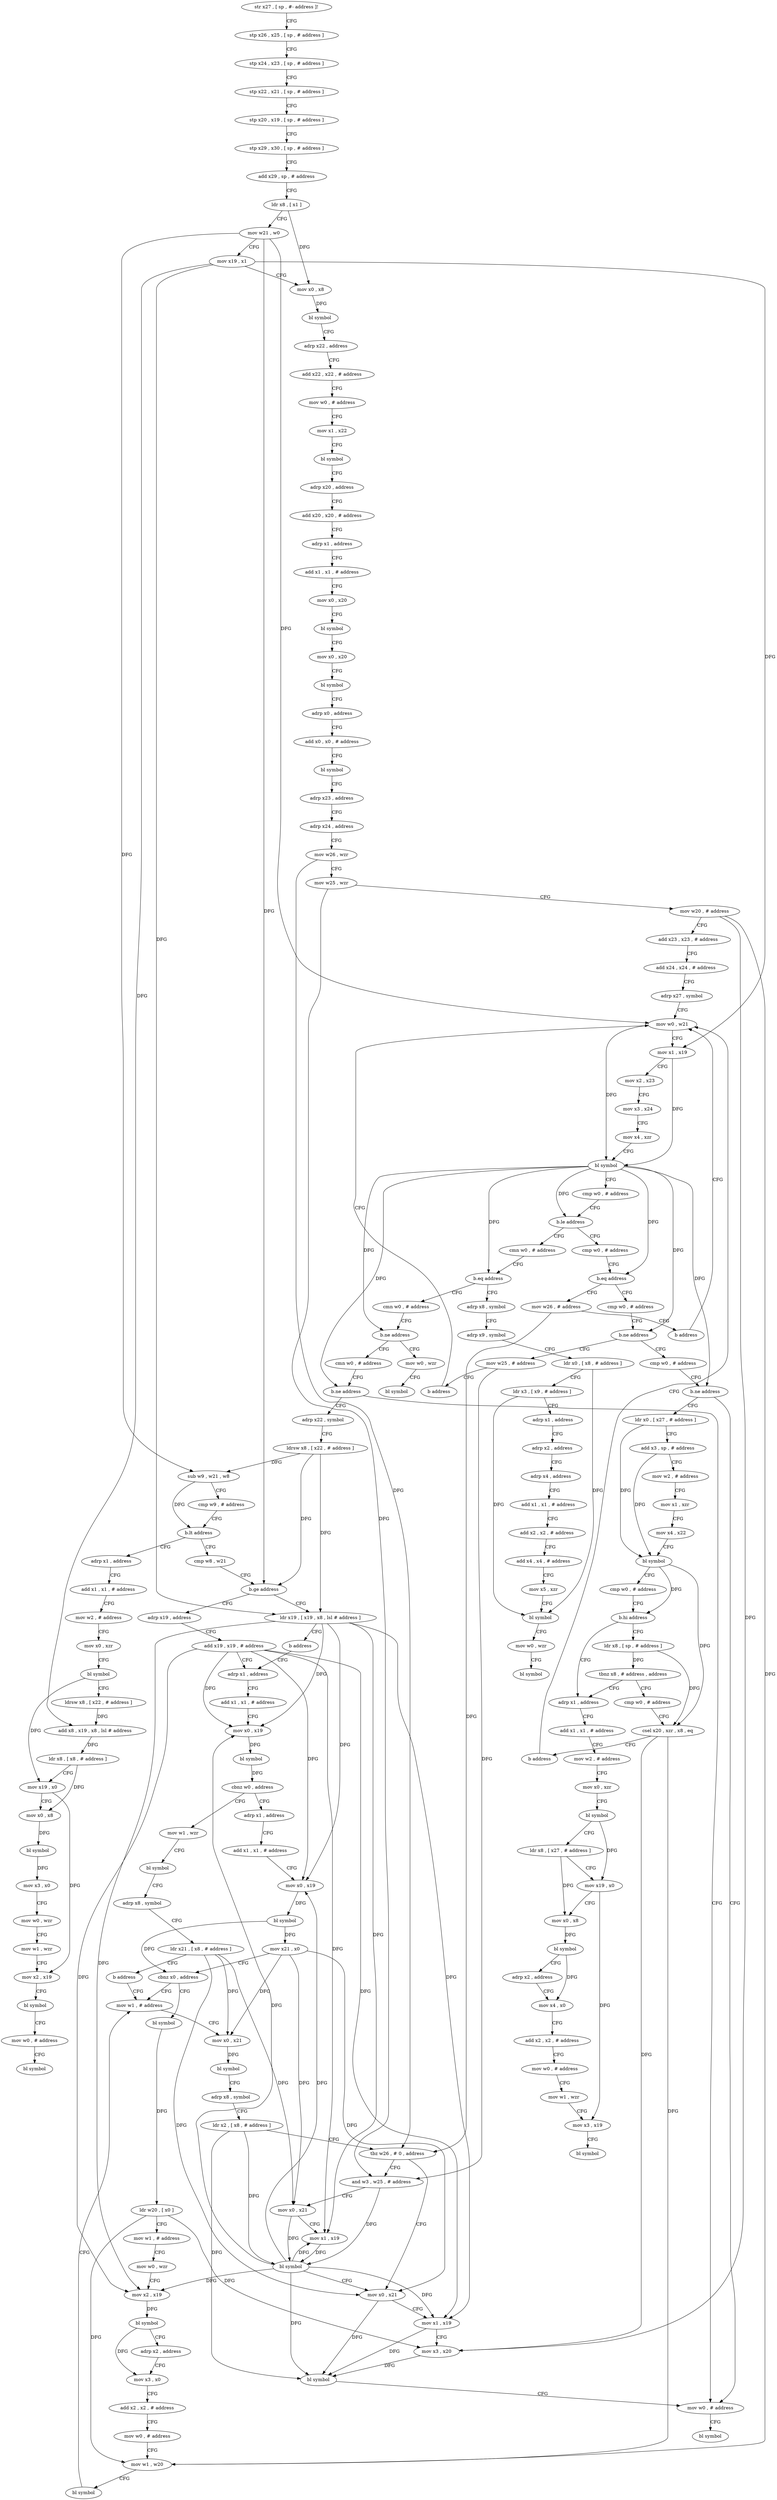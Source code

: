 digraph "func" {
"4200812" [label = "str x27 , [ sp , #- address ]!" ]
"4200816" [label = "stp x26 , x25 , [ sp , # address ]" ]
"4200820" [label = "stp x24 , x23 , [ sp , # address ]" ]
"4200824" [label = "stp x22 , x21 , [ sp , # address ]" ]
"4200828" [label = "stp x20 , x19 , [ sp , # address ]" ]
"4200832" [label = "stp x29 , x30 , [ sp , # address ]" ]
"4200836" [label = "add x29 , sp , # address" ]
"4200840" [label = "ldr x8 , [ x1 ]" ]
"4200844" [label = "mov w21 , w0" ]
"4200848" [label = "mov x19 , x1" ]
"4200852" [label = "mov x0 , x8" ]
"4200856" [label = "bl symbol" ]
"4200860" [label = "adrp x22 , address" ]
"4200864" [label = "add x22 , x22 , # address" ]
"4200868" [label = "mov w0 , # address" ]
"4200872" [label = "mov x1 , x22" ]
"4200876" [label = "bl symbol" ]
"4200880" [label = "adrp x20 , address" ]
"4200884" [label = "add x20 , x20 , # address" ]
"4200888" [label = "adrp x1 , address" ]
"4200892" [label = "add x1 , x1 , # address" ]
"4200896" [label = "mov x0 , x20" ]
"4200900" [label = "bl symbol" ]
"4200904" [label = "mov x0 , x20" ]
"4200908" [label = "bl symbol" ]
"4200912" [label = "adrp x0 , address" ]
"4200916" [label = "add x0 , x0 , # address" ]
"4200920" [label = "bl symbol" ]
"4200924" [label = "adrp x23 , address" ]
"4200928" [label = "adrp x24 , address" ]
"4200932" [label = "mov w26 , wzr" ]
"4200936" [label = "mov w25 , wzr" ]
"4200940" [label = "mov w20 , # address" ]
"4200944" [label = "add x23 , x23 , # address" ]
"4200948" [label = "add x24 , x24 , # address" ]
"4200952" [label = "adrp x27 , symbol" ]
"4200956" [label = "mov w0 , w21" ]
"4201080" [label = "cmn w0 , # address" ]
"4201084" [label = "b.eq address" ]
"4201104" [label = "adrp x8 , symbol" ]
"4201088" [label = "cmn w0 , # address" ]
"4200988" [label = "cmp w0 , # address" ]
"4200992" [label = "b.eq address" ]
"4201012" [label = "mov w26 , # address" ]
"4200996" [label = "cmp w0 , # address" ]
"4201108" [label = "adrp x9 , symbol" ]
"4201112" [label = "ldr x0 , [ x8 , # address ]" ]
"4201116" [label = "ldr x3 , [ x9 , # address ]" ]
"4201120" [label = "adrp x1 , address" ]
"4201124" [label = "adrp x2 , address" ]
"4201128" [label = "adrp x4 , address" ]
"4201132" [label = "add x1 , x1 , # address" ]
"4201136" [label = "add x2 , x2 , # address" ]
"4201140" [label = "add x4 , x4 , # address" ]
"4201144" [label = "mov x5 , xzr" ]
"4201148" [label = "bl symbol" ]
"4201152" [label = "mov w0 , wzr" ]
"4201156" [label = "bl symbol" ]
"4201092" [label = "b.ne address" ]
"4201160" [label = "cmn w0 , # address" ]
"4201096" [label = "mov w0 , wzr" ]
"4201016" [label = "b address" ]
"4201000" [label = "b.ne address" ]
"4201020" [label = "cmp w0 , # address" ]
"4201004" [label = "mov w25 , # address" ]
"4201164" [label = "b.ne address" ]
"4201452" [label = "mov w0 , # address" ]
"4201168" [label = "adrp x22 , symbol" ]
"4201100" [label = "bl symbol" ]
"4200960" [label = "mov x1 , x19" ]
"4200964" [label = "mov x2 , x23" ]
"4200968" [label = "mov x3 , x24" ]
"4200972" [label = "mov x4 , xzr" ]
"4200976" [label = "bl symbol" ]
"4200980" [label = "cmp w0 , # address" ]
"4200984" [label = "b.le address" ]
"4201024" [label = "b.ne address" ]
"4201028" [label = "ldr x0 , [ x27 , # address ]" ]
"4201008" [label = "b address" ]
"4201456" [label = "bl symbol" ]
"4201172" [label = "ldrsw x8 , [ x22 , # address ]" ]
"4201176" [label = "sub w9 , w21 , w8" ]
"4201180" [label = "cmp w9 , # address" ]
"4201184" [label = "b.lt address" ]
"4201260" [label = "cmp w8 , w21" ]
"4201188" [label = "adrp x1 , address" ]
"4201032" [label = "add x3 , sp , # address" ]
"4201036" [label = "mov w2 , # address" ]
"4201040" [label = "mov x1 , xzr" ]
"4201044" [label = "mov x4 , x22" ]
"4201048" [label = "bl symbol" ]
"4201052" [label = "cmp w0 , # address" ]
"4201056" [label = "b.hi address" ]
"4201460" [label = "adrp x1 , address" ]
"4201060" [label = "ldr x8 , [ sp , # address ]" ]
"4201264" [label = "b.ge address" ]
"4201276" [label = "adrp x19 , address" ]
"4201268" [label = "ldr x19 , [ x19 , x8 , lsl # address ]" ]
"4201192" [label = "add x1 , x1 , # address" ]
"4201196" [label = "mov w2 , # address" ]
"4201200" [label = "mov x0 , xzr" ]
"4201204" [label = "bl symbol" ]
"4201208" [label = "ldrsw x8 , [ x22 , # address ]" ]
"4201212" [label = "add x8 , x19 , x8 , lsl # address" ]
"4201216" [label = "ldr x8 , [ x8 , # address ]" ]
"4201220" [label = "mov x19 , x0" ]
"4201224" [label = "mov x0 , x8" ]
"4201228" [label = "bl symbol" ]
"4201232" [label = "mov x3 , x0" ]
"4201236" [label = "mov w0 , wzr" ]
"4201240" [label = "mov w1 , wzr" ]
"4201244" [label = "mov x2 , x19" ]
"4201248" [label = "bl symbol" ]
"4201252" [label = "mov w0 , # address" ]
"4201256" [label = "bl symbol" ]
"4201464" [label = "add x1 , x1 , # address" ]
"4201468" [label = "mov w2 , # address" ]
"4201472" [label = "mov x0 , xzr" ]
"4201476" [label = "bl symbol" ]
"4201480" [label = "ldr x8 , [ x27 , # address ]" ]
"4201484" [label = "mov x19 , x0" ]
"4201488" [label = "mov x0 , x8" ]
"4201492" [label = "bl symbol" ]
"4201496" [label = "adrp x2 , address" ]
"4201500" [label = "mov x4 , x0" ]
"4201504" [label = "add x2 , x2 , # address" ]
"4201508" [label = "mov w0 , # address" ]
"4201512" [label = "mov w1 , wzr" ]
"4201516" [label = "mov x3 , x19" ]
"4201520" [label = "bl symbol" ]
"4201064" [label = "tbnz x8 , # address , address" ]
"4201068" [label = "cmp w0 , # address" ]
"4201280" [label = "add x19 , x19 , # address" ]
"4201284" [label = "adrp x1 , address" ]
"4201272" [label = "b address" ]
"4201072" [label = "csel x20 , xzr , x8 , eq" ]
"4201076" [label = "b address" ]
"4201324" [label = "adrp x1 , address" ]
"4201328" [label = "add x1 , x1 , # address" ]
"4201332" [label = "mov x0 , x19" ]
"4201336" [label = "bl symbol" ]
"4201340" [label = "mov x21 , x0" ]
"4201344" [label = "cbnz x0 , address" ]
"4201396" [label = "mov w1 , # address" ]
"4201348" [label = "bl symbol" ]
"4201304" [label = "mov w1 , wzr" ]
"4201308" [label = "bl symbol" ]
"4201312" [label = "adrp x8 , symbol" ]
"4201316" [label = "ldr x21 , [ x8 , # address ]" ]
"4201320" [label = "b address" ]
"4201288" [label = "add x1 , x1 , # address" ]
"4201292" [label = "mov x0 , x19" ]
"4201296" [label = "bl symbol" ]
"4201300" [label = "cbnz w0 , address" ]
"4201400" [label = "mov x0 , x21" ]
"4201404" [label = "bl symbol" ]
"4201408" [label = "adrp x8 , symbol" ]
"4201412" [label = "ldr x2 , [ x8 , # address ]" ]
"4201416" [label = "tbz w26 , # 0 , address" ]
"4201436" [label = "mov x0 , x21" ]
"4201420" [label = "and w3 , w25 , # address" ]
"4201352" [label = "ldr w20 , [ x0 ]" ]
"4201356" [label = "mov w1 , # address" ]
"4201360" [label = "mov w0 , wzr" ]
"4201364" [label = "mov x2 , x19" ]
"4201368" [label = "bl symbol" ]
"4201372" [label = "adrp x2 , address" ]
"4201376" [label = "mov x3 , x0" ]
"4201380" [label = "add x2 , x2 , # address" ]
"4201384" [label = "mov w0 , # address" ]
"4201388" [label = "mov w1 , w20" ]
"4201392" [label = "bl symbol" ]
"4201440" [label = "mov x1 , x19" ]
"4201444" [label = "mov x3 , x20" ]
"4201448" [label = "bl symbol" ]
"4201424" [label = "mov x0 , x21" ]
"4201428" [label = "mov x1 , x19" ]
"4201432" [label = "bl symbol" ]
"4200812" -> "4200816" [ label = "CFG" ]
"4200816" -> "4200820" [ label = "CFG" ]
"4200820" -> "4200824" [ label = "CFG" ]
"4200824" -> "4200828" [ label = "CFG" ]
"4200828" -> "4200832" [ label = "CFG" ]
"4200832" -> "4200836" [ label = "CFG" ]
"4200836" -> "4200840" [ label = "CFG" ]
"4200840" -> "4200844" [ label = "CFG" ]
"4200840" -> "4200852" [ label = "DFG" ]
"4200844" -> "4200848" [ label = "CFG" ]
"4200844" -> "4200956" [ label = "DFG" ]
"4200844" -> "4201176" [ label = "DFG" ]
"4200844" -> "4201264" [ label = "DFG" ]
"4200848" -> "4200852" [ label = "CFG" ]
"4200848" -> "4200960" [ label = "DFG" ]
"4200848" -> "4201212" [ label = "DFG" ]
"4200848" -> "4201268" [ label = "DFG" ]
"4200852" -> "4200856" [ label = "DFG" ]
"4200856" -> "4200860" [ label = "CFG" ]
"4200860" -> "4200864" [ label = "CFG" ]
"4200864" -> "4200868" [ label = "CFG" ]
"4200868" -> "4200872" [ label = "CFG" ]
"4200872" -> "4200876" [ label = "CFG" ]
"4200876" -> "4200880" [ label = "CFG" ]
"4200880" -> "4200884" [ label = "CFG" ]
"4200884" -> "4200888" [ label = "CFG" ]
"4200888" -> "4200892" [ label = "CFG" ]
"4200892" -> "4200896" [ label = "CFG" ]
"4200896" -> "4200900" [ label = "CFG" ]
"4200900" -> "4200904" [ label = "CFG" ]
"4200904" -> "4200908" [ label = "CFG" ]
"4200908" -> "4200912" [ label = "CFG" ]
"4200912" -> "4200916" [ label = "CFG" ]
"4200916" -> "4200920" [ label = "CFG" ]
"4200920" -> "4200924" [ label = "CFG" ]
"4200924" -> "4200928" [ label = "CFG" ]
"4200928" -> "4200932" [ label = "CFG" ]
"4200932" -> "4200936" [ label = "CFG" ]
"4200932" -> "4201416" [ label = "DFG" ]
"4200936" -> "4200940" [ label = "CFG" ]
"4200936" -> "4201420" [ label = "DFG" ]
"4200940" -> "4200944" [ label = "CFG" ]
"4200940" -> "4201388" [ label = "DFG" ]
"4200940" -> "4201444" [ label = "DFG" ]
"4200944" -> "4200948" [ label = "CFG" ]
"4200948" -> "4200952" [ label = "CFG" ]
"4200952" -> "4200956" [ label = "CFG" ]
"4200956" -> "4200960" [ label = "CFG" ]
"4200956" -> "4200976" [ label = "DFG" ]
"4201080" -> "4201084" [ label = "CFG" ]
"4201084" -> "4201104" [ label = "CFG" ]
"4201084" -> "4201088" [ label = "CFG" ]
"4201104" -> "4201108" [ label = "CFG" ]
"4201088" -> "4201092" [ label = "CFG" ]
"4200988" -> "4200992" [ label = "CFG" ]
"4200992" -> "4201012" [ label = "CFG" ]
"4200992" -> "4200996" [ label = "CFG" ]
"4201012" -> "4201016" [ label = "CFG" ]
"4201012" -> "4201416" [ label = "DFG" ]
"4200996" -> "4201000" [ label = "CFG" ]
"4201108" -> "4201112" [ label = "CFG" ]
"4201112" -> "4201116" [ label = "CFG" ]
"4201112" -> "4201148" [ label = "DFG" ]
"4201116" -> "4201120" [ label = "CFG" ]
"4201116" -> "4201148" [ label = "DFG" ]
"4201120" -> "4201124" [ label = "CFG" ]
"4201124" -> "4201128" [ label = "CFG" ]
"4201128" -> "4201132" [ label = "CFG" ]
"4201132" -> "4201136" [ label = "CFG" ]
"4201136" -> "4201140" [ label = "CFG" ]
"4201140" -> "4201144" [ label = "CFG" ]
"4201144" -> "4201148" [ label = "CFG" ]
"4201148" -> "4201152" [ label = "CFG" ]
"4201152" -> "4201156" [ label = "CFG" ]
"4201092" -> "4201160" [ label = "CFG" ]
"4201092" -> "4201096" [ label = "CFG" ]
"4201160" -> "4201164" [ label = "CFG" ]
"4201096" -> "4201100" [ label = "CFG" ]
"4201016" -> "4200956" [ label = "CFG" ]
"4201000" -> "4201020" [ label = "CFG" ]
"4201000" -> "4201004" [ label = "CFG" ]
"4201020" -> "4201024" [ label = "CFG" ]
"4201004" -> "4201008" [ label = "CFG" ]
"4201004" -> "4201420" [ label = "DFG" ]
"4201164" -> "4201452" [ label = "CFG" ]
"4201164" -> "4201168" [ label = "CFG" ]
"4201452" -> "4201456" [ label = "CFG" ]
"4201168" -> "4201172" [ label = "CFG" ]
"4200960" -> "4200964" [ label = "CFG" ]
"4200960" -> "4200976" [ label = "DFG" ]
"4200964" -> "4200968" [ label = "CFG" ]
"4200968" -> "4200972" [ label = "CFG" ]
"4200972" -> "4200976" [ label = "CFG" ]
"4200976" -> "4200980" [ label = "CFG" ]
"4200976" -> "4200984" [ label = "DFG" ]
"4200976" -> "4201084" [ label = "DFG" ]
"4200976" -> "4200992" [ label = "DFG" ]
"4200976" -> "4201092" [ label = "DFG" ]
"4200976" -> "4201000" [ label = "DFG" ]
"4200976" -> "4201164" [ label = "DFG" ]
"4200976" -> "4201024" [ label = "DFG" ]
"4200980" -> "4200984" [ label = "CFG" ]
"4200984" -> "4201080" [ label = "CFG" ]
"4200984" -> "4200988" [ label = "CFG" ]
"4201024" -> "4201452" [ label = "CFG" ]
"4201024" -> "4201028" [ label = "CFG" ]
"4201028" -> "4201032" [ label = "CFG" ]
"4201028" -> "4201048" [ label = "DFG" ]
"4201008" -> "4200956" [ label = "CFG" ]
"4201172" -> "4201176" [ label = "DFG" ]
"4201172" -> "4201264" [ label = "DFG" ]
"4201172" -> "4201268" [ label = "DFG" ]
"4201176" -> "4201180" [ label = "CFG" ]
"4201176" -> "4201184" [ label = "DFG" ]
"4201180" -> "4201184" [ label = "CFG" ]
"4201184" -> "4201260" [ label = "CFG" ]
"4201184" -> "4201188" [ label = "CFG" ]
"4201260" -> "4201264" [ label = "CFG" ]
"4201188" -> "4201192" [ label = "CFG" ]
"4201032" -> "4201036" [ label = "CFG" ]
"4201032" -> "4201048" [ label = "DFG" ]
"4201036" -> "4201040" [ label = "CFG" ]
"4201040" -> "4201044" [ label = "CFG" ]
"4201044" -> "4201048" [ label = "CFG" ]
"4201048" -> "4201052" [ label = "CFG" ]
"4201048" -> "4201056" [ label = "DFG" ]
"4201048" -> "4201072" [ label = "DFG" ]
"4201052" -> "4201056" [ label = "CFG" ]
"4201056" -> "4201460" [ label = "CFG" ]
"4201056" -> "4201060" [ label = "CFG" ]
"4201460" -> "4201464" [ label = "CFG" ]
"4201060" -> "4201064" [ label = "DFG" ]
"4201060" -> "4201072" [ label = "DFG" ]
"4201264" -> "4201276" [ label = "CFG" ]
"4201264" -> "4201268" [ label = "CFG" ]
"4201276" -> "4201280" [ label = "CFG" ]
"4201268" -> "4201272" [ label = "CFG" ]
"4201268" -> "4201292" [ label = "DFG" ]
"4201268" -> "4201332" [ label = "DFG" ]
"4201268" -> "4201364" [ label = "DFG" ]
"4201268" -> "4201440" [ label = "DFG" ]
"4201268" -> "4201428" [ label = "DFG" ]
"4201192" -> "4201196" [ label = "CFG" ]
"4201196" -> "4201200" [ label = "CFG" ]
"4201200" -> "4201204" [ label = "CFG" ]
"4201204" -> "4201208" [ label = "CFG" ]
"4201204" -> "4201220" [ label = "DFG" ]
"4201208" -> "4201212" [ label = "DFG" ]
"4201212" -> "4201216" [ label = "DFG" ]
"4201216" -> "4201220" [ label = "CFG" ]
"4201216" -> "4201224" [ label = "DFG" ]
"4201220" -> "4201224" [ label = "CFG" ]
"4201220" -> "4201244" [ label = "DFG" ]
"4201224" -> "4201228" [ label = "DFG" ]
"4201228" -> "4201232" [ label = "DFG" ]
"4201232" -> "4201236" [ label = "CFG" ]
"4201236" -> "4201240" [ label = "CFG" ]
"4201240" -> "4201244" [ label = "CFG" ]
"4201244" -> "4201248" [ label = "CFG" ]
"4201248" -> "4201252" [ label = "CFG" ]
"4201252" -> "4201256" [ label = "CFG" ]
"4201464" -> "4201468" [ label = "CFG" ]
"4201468" -> "4201472" [ label = "CFG" ]
"4201472" -> "4201476" [ label = "CFG" ]
"4201476" -> "4201480" [ label = "CFG" ]
"4201476" -> "4201484" [ label = "DFG" ]
"4201480" -> "4201484" [ label = "CFG" ]
"4201480" -> "4201488" [ label = "DFG" ]
"4201484" -> "4201488" [ label = "CFG" ]
"4201484" -> "4201516" [ label = "DFG" ]
"4201488" -> "4201492" [ label = "DFG" ]
"4201492" -> "4201496" [ label = "CFG" ]
"4201492" -> "4201500" [ label = "DFG" ]
"4201496" -> "4201500" [ label = "CFG" ]
"4201500" -> "4201504" [ label = "CFG" ]
"4201504" -> "4201508" [ label = "CFG" ]
"4201508" -> "4201512" [ label = "CFG" ]
"4201512" -> "4201516" [ label = "CFG" ]
"4201516" -> "4201520" [ label = "CFG" ]
"4201064" -> "4201460" [ label = "CFG" ]
"4201064" -> "4201068" [ label = "CFG" ]
"4201068" -> "4201072" [ label = "CFG" ]
"4201280" -> "4201284" [ label = "CFG" ]
"4201280" -> "4201292" [ label = "DFG" ]
"4201280" -> "4201332" [ label = "DFG" ]
"4201280" -> "4201364" [ label = "DFG" ]
"4201280" -> "4201440" [ label = "DFG" ]
"4201280" -> "4201428" [ label = "DFG" ]
"4201284" -> "4201288" [ label = "CFG" ]
"4201272" -> "4201284" [ label = "CFG" ]
"4201072" -> "4201076" [ label = "CFG" ]
"4201072" -> "4201388" [ label = "DFG" ]
"4201072" -> "4201444" [ label = "DFG" ]
"4201076" -> "4200956" [ label = "CFG" ]
"4201324" -> "4201328" [ label = "CFG" ]
"4201328" -> "4201332" [ label = "CFG" ]
"4201332" -> "4201336" [ label = "DFG" ]
"4201336" -> "4201340" [ label = "DFG" ]
"4201336" -> "4201344" [ label = "DFG" ]
"4201340" -> "4201344" [ label = "CFG" ]
"4201340" -> "4201400" [ label = "DFG" ]
"4201340" -> "4201436" [ label = "DFG" ]
"4201340" -> "4201424" [ label = "DFG" ]
"4201344" -> "4201396" [ label = "CFG" ]
"4201344" -> "4201348" [ label = "CFG" ]
"4201396" -> "4201400" [ label = "CFG" ]
"4201348" -> "4201352" [ label = "DFG" ]
"4201304" -> "4201308" [ label = "CFG" ]
"4201308" -> "4201312" [ label = "CFG" ]
"4201312" -> "4201316" [ label = "CFG" ]
"4201316" -> "4201320" [ label = "CFG" ]
"4201316" -> "4201400" [ label = "DFG" ]
"4201316" -> "4201436" [ label = "DFG" ]
"4201316" -> "4201424" [ label = "DFG" ]
"4201320" -> "4201396" [ label = "CFG" ]
"4201288" -> "4201292" [ label = "CFG" ]
"4201292" -> "4201296" [ label = "DFG" ]
"4201296" -> "4201300" [ label = "DFG" ]
"4201300" -> "4201324" [ label = "CFG" ]
"4201300" -> "4201304" [ label = "CFG" ]
"4201400" -> "4201404" [ label = "DFG" ]
"4201404" -> "4201408" [ label = "CFG" ]
"4201408" -> "4201412" [ label = "CFG" ]
"4201412" -> "4201416" [ label = "CFG" ]
"4201412" -> "4201448" [ label = "DFG" ]
"4201412" -> "4201432" [ label = "DFG" ]
"4201416" -> "4201436" [ label = "CFG" ]
"4201416" -> "4201420" [ label = "CFG" ]
"4201436" -> "4201440" [ label = "CFG" ]
"4201436" -> "4201448" [ label = "DFG" ]
"4201420" -> "4201424" [ label = "CFG" ]
"4201420" -> "4201432" [ label = "DFG" ]
"4201352" -> "4201356" [ label = "CFG" ]
"4201352" -> "4201388" [ label = "DFG" ]
"4201352" -> "4201444" [ label = "DFG" ]
"4201356" -> "4201360" [ label = "CFG" ]
"4201360" -> "4201364" [ label = "CFG" ]
"4201364" -> "4201368" [ label = "DFG" ]
"4201368" -> "4201372" [ label = "CFG" ]
"4201368" -> "4201376" [ label = "DFG" ]
"4201372" -> "4201376" [ label = "CFG" ]
"4201376" -> "4201380" [ label = "CFG" ]
"4201380" -> "4201384" [ label = "CFG" ]
"4201384" -> "4201388" [ label = "CFG" ]
"4201388" -> "4201392" [ label = "CFG" ]
"4201392" -> "4201396" [ label = "CFG" ]
"4201440" -> "4201444" [ label = "CFG" ]
"4201440" -> "4201448" [ label = "DFG" ]
"4201444" -> "4201448" [ label = "DFG" ]
"4201448" -> "4201452" [ label = "CFG" ]
"4201424" -> "4201428" [ label = "CFG" ]
"4201424" -> "4201432" [ label = "DFG" ]
"4201428" -> "4201432" [ label = "DFG" ]
"4201432" -> "4201436" [ label = "CFG" ]
"4201432" -> "4201292" [ label = "DFG" ]
"4201432" -> "4201332" [ label = "DFG" ]
"4201432" -> "4201364" [ label = "DFG" ]
"4201432" -> "4201440" [ label = "DFG" ]
"4201432" -> "4201428" [ label = "DFG" ]
"4201432" -> "4201448" [ label = "DFG" ]
}
